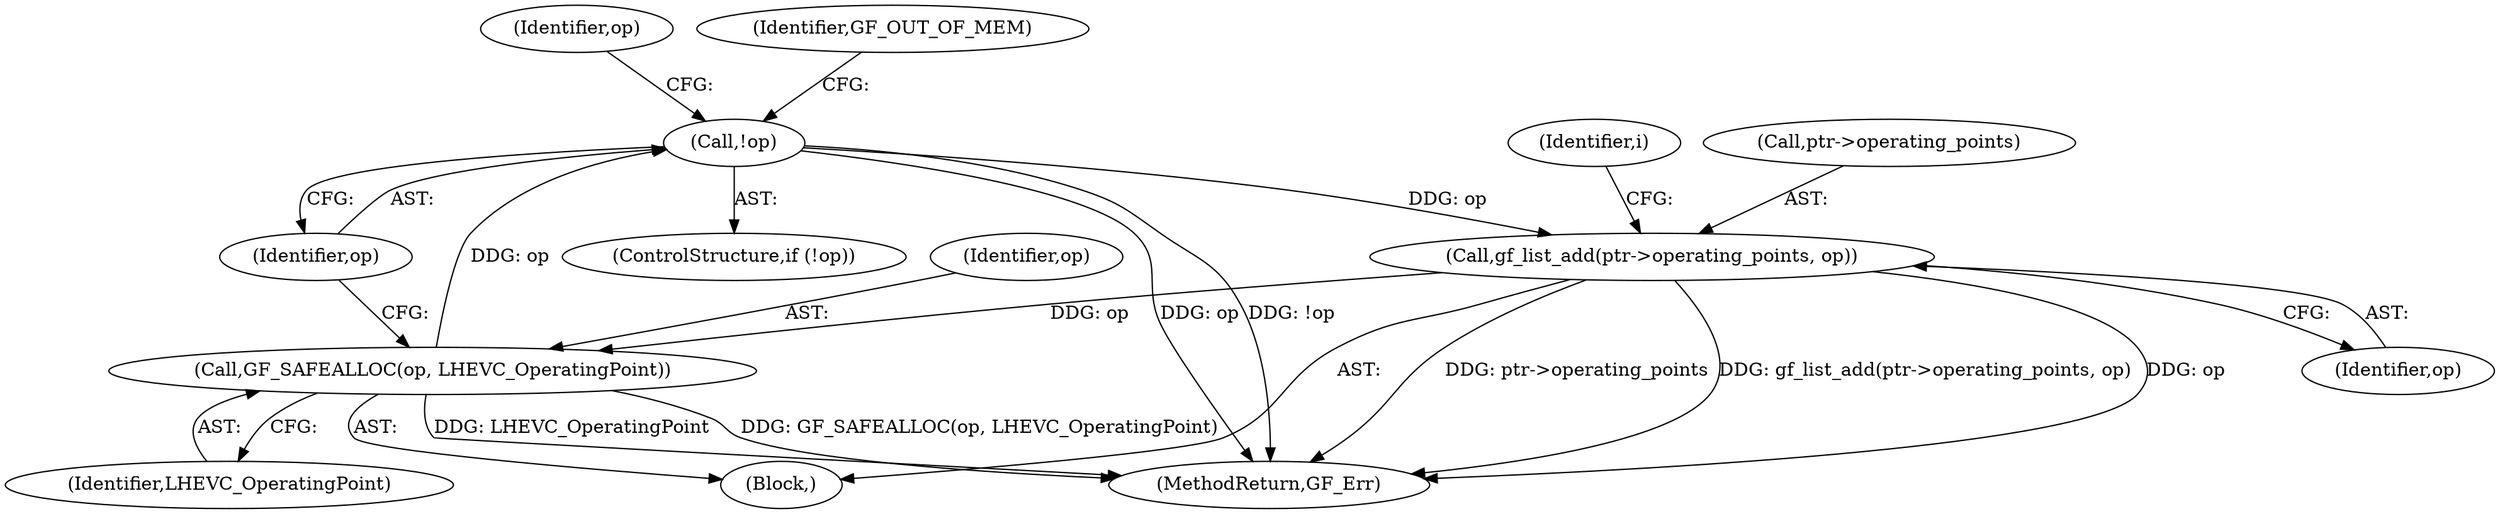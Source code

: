 digraph "0_gpac_90dc7f853d31b0a4e9441cba97feccf36d8b69a4@pointer" {
"1000218" [label="(Call,!op)"];
"1000214" [label="(Call,GF_SAFEALLOC(op, LHEVC_OperatingPoint))"];
"1000413" [label="(Call,gf_list_add(ptr->operating_points, op))"];
"1000218" [label="(Call,!op)"];
"1000218" [label="(Call,!op)"];
"1000214" [label="(Call,GF_SAFEALLOC(op, LHEVC_OperatingPoint))"];
"1000417" [label="(Identifier,op)"];
"1000216" [label="(Identifier,LHEVC_OperatingPoint)"];
"1000215" [label="(Identifier,op)"];
"1000219" [label="(Identifier,op)"];
"1000413" [label="(Call,gf_list_add(ptr->operating_points, op))"];
"1000505" [label="(MethodReturn,GF_Err)"];
"1000212" [label="(Block,)"];
"1000224" [label="(Identifier,op)"];
"1000221" [label="(Identifier,GF_OUT_OF_MEM)"];
"1000217" [label="(ControlStructure,if (!op))"];
"1000211" [label="(Identifier,i)"];
"1000414" [label="(Call,ptr->operating_points)"];
"1000218" -> "1000217"  [label="AST: "];
"1000218" -> "1000219"  [label="CFG: "];
"1000219" -> "1000218"  [label="AST: "];
"1000221" -> "1000218"  [label="CFG: "];
"1000224" -> "1000218"  [label="CFG: "];
"1000218" -> "1000505"  [label="DDG: op"];
"1000218" -> "1000505"  [label="DDG: !op"];
"1000214" -> "1000218"  [label="DDG: op"];
"1000218" -> "1000413"  [label="DDG: op"];
"1000214" -> "1000212"  [label="AST: "];
"1000214" -> "1000216"  [label="CFG: "];
"1000215" -> "1000214"  [label="AST: "];
"1000216" -> "1000214"  [label="AST: "];
"1000219" -> "1000214"  [label="CFG: "];
"1000214" -> "1000505"  [label="DDG: LHEVC_OperatingPoint"];
"1000214" -> "1000505"  [label="DDG: GF_SAFEALLOC(op, LHEVC_OperatingPoint)"];
"1000413" -> "1000214"  [label="DDG: op"];
"1000413" -> "1000212"  [label="AST: "];
"1000413" -> "1000417"  [label="CFG: "];
"1000414" -> "1000413"  [label="AST: "];
"1000417" -> "1000413"  [label="AST: "];
"1000211" -> "1000413"  [label="CFG: "];
"1000413" -> "1000505"  [label="DDG: ptr->operating_points"];
"1000413" -> "1000505"  [label="DDG: gf_list_add(ptr->operating_points, op)"];
"1000413" -> "1000505"  [label="DDG: op"];
}
